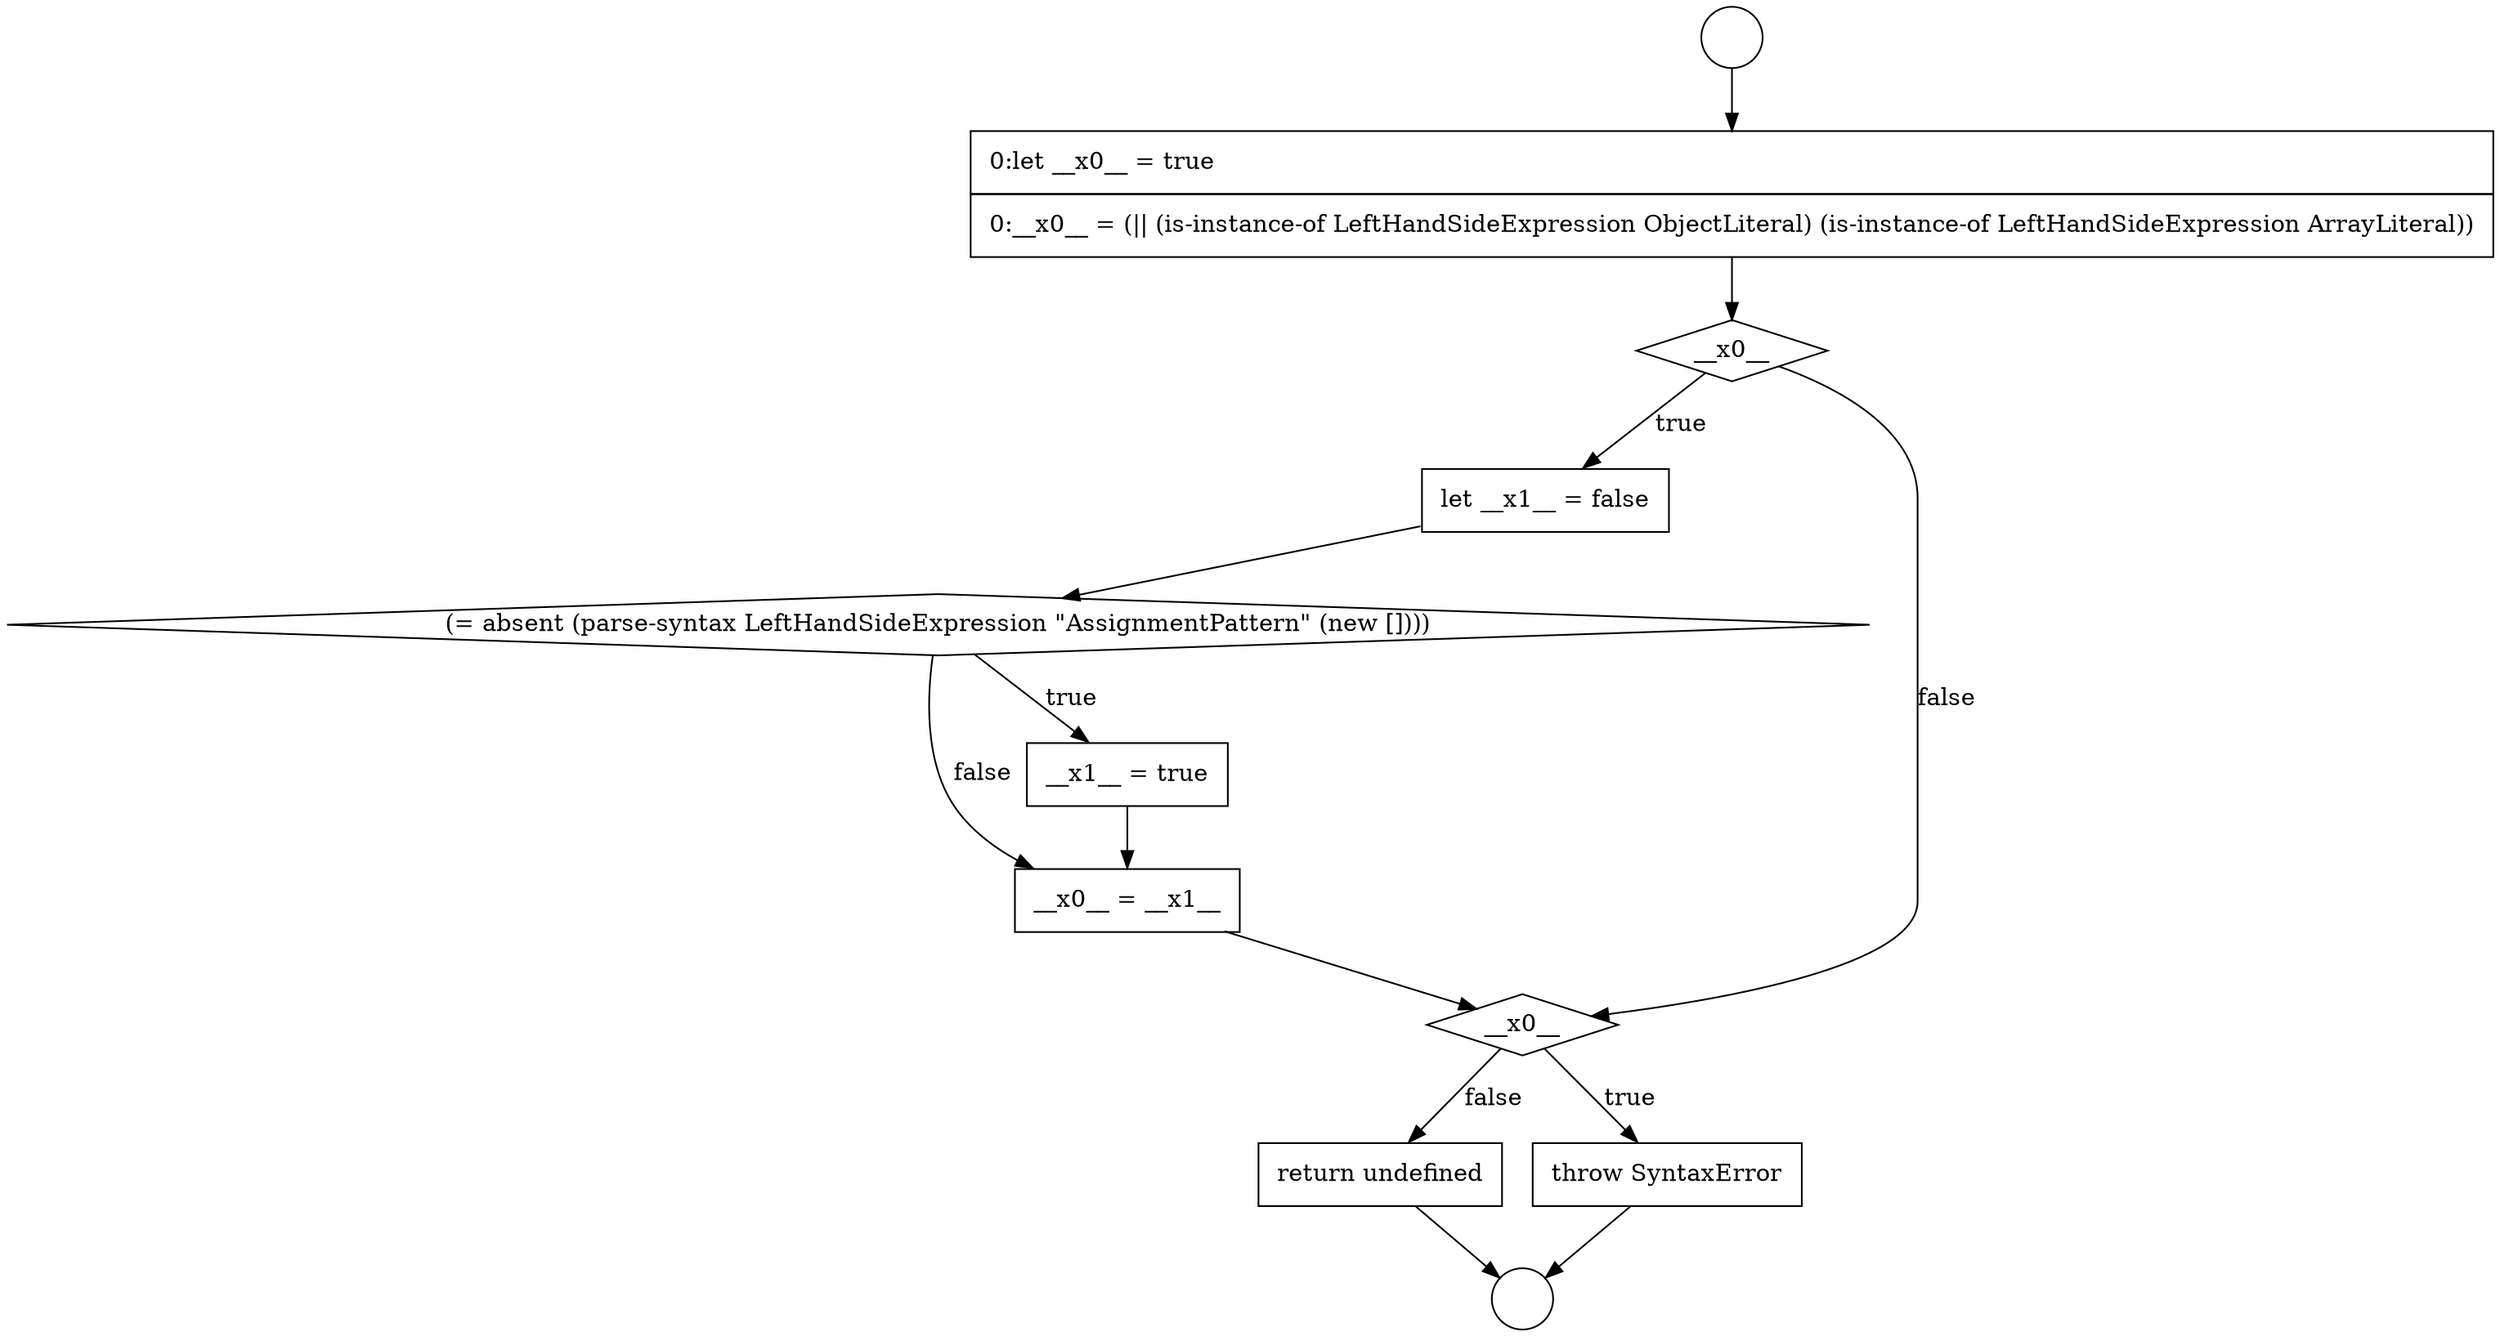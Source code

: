 digraph {
  node18228 [shape=none, margin=0, label=<<font color="black">
    <table border="0" cellborder="1" cellspacing="0" cellpadding="10">
      <tr><td align="left">0:let __x0__ = true</td></tr>
      <tr><td align="left">0:__x0__ = (|| (is-instance-of LeftHandSideExpression ObjectLiteral) (is-instance-of LeftHandSideExpression ArrayLiteral))</td></tr>
    </table>
  </font>> color="black" fillcolor="white" style=filled]
  node18233 [shape=none, margin=0, label=<<font color="black">
    <table border="0" cellborder="1" cellspacing="0" cellpadding="10">
      <tr><td align="left">__x0__ = __x1__</td></tr>
    </table>
  </font>> color="black" fillcolor="white" style=filled]
  node18236 [shape=none, margin=0, label=<<font color="black">
    <table border="0" cellborder="1" cellspacing="0" cellpadding="10">
      <tr><td align="left">return undefined</td></tr>
    </table>
  </font>> color="black" fillcolor="white" style=filled]
  node18232 [shape=none, margin=0, label=<<font color="black">
    <table border="0" cellborder="1" cellspacing="0" cellpadding="10">
      <tr><td align="left">__x1__ = true</td></tr>
    </table>
  </font>> color="black" fillcolor="white" style=filled]
  node18229 [shape=diamond, label=<<font color="black">__x0__</font>> color="black" fillcolor="white" style=filled]
  node18235 [shape=none, margin=0, label=<<font color="black">
    <table border="0" cellborder="1" cellspacing="0" cellpadding="10">
      <tr><td align="left">throw SyntaxError</td></tr>
    </table>
  </font>> color="black" fillcolor="white" style=filled]
  node18226 [shape=circle label=" " color="black" fillcolor="white" style=filled]
  node18230 [shape=none, margin=0, label=<<font color="black">
    <table border="0" cellborder="1" cellspacing="0" cellpadding="10">
      <tr><td align="left">let __x1__ = false</td></tr>
    </table>
  </font>> color="black" fillcolor="white" style=filled]
  node18234 [shape=diamond, label=<<font color="black">__x0__</font>> color="black" fillcolor="white" style=filled]
  node18231 [shape=diamond, label=<<font color="black">(= absent (parse-syntax LeftHandSideExpression &quot;AssignmentPattern&quot; (new [])))</font>> color="black" fillcolor="white" style=filled]
  node18227 [shape=circle label=" " color="black" fillcolor="white" style=filled]
  node18230 -> node18231 [ color="black"]
  node18236 -> node18227 [ color="black"]
  node18226 -> node18228 [ color="black"]
  node18235 -> node18227 [ color="black"]
  node18229 -> node18230 [label=<<font color="black">true</font>> color="black"]
  node18229 -> node18234 [label=<<font color="black">false</font>> color="black"]
  node18228 -> node18229 [ color="black"]
  node18231 -> node18232 [label=<<font color="black">true</font>> color="black"]
  node18231 -> node18233 [label=<<font color="black">false</font>> color="black"]
  node18234 -> node18235 [label=<<font color="black">true</font>> color="black"]
  node18234 -> node18236 [label=<<font color="black">false</font>> color="black"]
  node18233 -> node18234 [ color="black"]
  node18232 -> node18233 [ color="black"]
}
